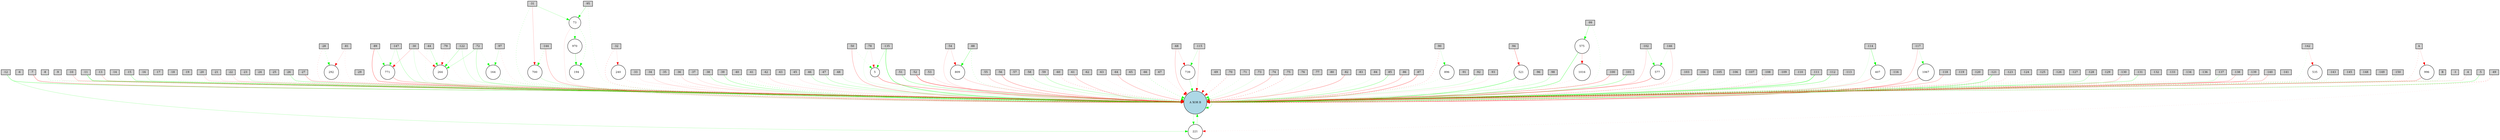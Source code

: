 digraph {
	node [fontsize=9 height=0.2 shape=circle width=0.2]
	A [fillcolor=lightgray shape=box style=filled]
	B [fillcolor=lightgray shape=box style=filled]
	-3 [fillcolor=lightgray shape=box style=filled]
	-4 [fillcolor=lightgray shape=box style=filled]
	-5 [fillcolor=lightgray shape=box style=filled]
	-6 [fillcolor=lightgray shape=box style=filled]
	-7 [fillcolor=lightgray shape=box style=filled]
	-8 [fillcolor=lightgray shape=box style=filled]
	-9 [fillcolor=lightgray shape=box style=filled]
	-10 [fillcolor=lightgray shape=box style=filled]
	-11 [fillcolor=lightgray shape=box style=filled]
	-12 [fillcolor=lightgray shape=box style=filled]
	-13 [fillcolor=lightgray shape=box style=filled]
	-14 [fillcolor=lightgray shape=box style=filled]
	-15 [fillcolor=lightgray shape=box style=filled]
	-16 [fillcolor=lightgray shape=box style=filled]
	-17 [fillcolor=lightgray shape=box style=filled]
	-18 [fillcolor=lightgray shape=box style=filled]
	-19 [fillcolor=lightgray shape=box style=filled]
	-20 [fillcolor=lightgray shape=box style=filled]
	-21 [fillcolor=lightgray shape=box style=filled]
	-22 [fillcolor=lightgray shape=box style=filled]
	-23 [fillcolor=lightgray shape=box style=filled]
	-24 [fillcolor=lightgray shape=box style=filled]
	-25 [fillcolor=lightgray shape=box style=filled]
	-26 [fillcolor=lightgray shape=box style=filled]
	-27 [fillcolor=lightgray shape=box style=filled]
	-28 [fillcolor=lightgray shape=box style=filled]
	-29 [fillcolor=lightgray shape=box style=filled]
	-30 [fillcolor=lightgray shape=box style=filled]
	-31 [fillcolor=lightgray shape=box style=filled]
	-32 [fillcolor=lightgray shape=box style=filled]
	-33 [fillcolor=lightgray shape=box style=filled]
	-34 [fillcolor=lightgray shape=box style=filled]
	-35 [fillcolor=lightgray shape=box style=filled]
	-36 [fillcolor=lightgray shape=box style=filled]
	-37 [fillcolor=lightgray shape=box style=filled]
	-38 [fillcolor=lightgray shape=box style=filled]
	-39 [fillcolor=lightgray shape=box style=filled]
	-40 [fillcolor=lightgray shape=box style=filled]
	-41 [fillcolor=lightgray shape=box style=filled]
	-42 [fillcolor=lightgray shape=box style=filled]
	-43 [fillcolor=lightgray shape=box style=filled]
	-44 [fillcolor=lightgray shape=box style=filled]
	-45 [fillcolor=lightgray shape=box style=filled]
	-46 [fillcolor=lightgray shape=box style=filled]
	-47 [fillcolor=lightgray shape=box style=filled]
	-48 [fillcolor=lightgray shape=box style=filled]
	-49 [fillcolor=lightgray shape=box style=filled]
	-50 [fillcolor=lightgray shape=box style=filled]
	-51 [fillcolor=lightgray shape=box style=filled]
	-52 [fillcolor=lightgray shape=box style=filled]
	-53 [fillcolor=lightgray shape=box style=filled]
	-54 [fillcolor=lightgray shape=box style=filled]
	-55 [fillcolor=lightgray shape=box style=filled]
	-56 [fillcolor=lightgray shape=box style=filled]
	-57 [fillcolor=lightgray shape=box style=filled]
	-58 [fillcolor=lightgray shape=box style=filled]
	-59 [fillcolor=lightgray shape=box style=filled]
	-60 [fillcolor=lightgray shape=box style=filled]
	-61 [fillcolor=lightgray shape=box style=filled]
	-62 [fillcolor=lightgray shape=box style=filled]
	-63 [fillcolor=lightgray shape=box style=filled]
	-64 [fillcolor=lightgray shape=box style=filled]
	-65 [fillcolor=lightgray shape=box style=filled]
	-66 [fillcolor=lightgray shape=box style=filled]
	-67 [fillcolor=lightgray shape=box style=filled]
	-68 [fillcolor=lightgray shape=box style=filled]
	-69 [fillcolor=lightgray shape=box style=filled]
	-70 [fillcolor=lightgray shape=box style=filled]
	-71 [fillcolor=lightgray shape=box style=filled]
	-72 [fillcolor=lightgray shape=box style=filled]
	-73 [fillcolor=lightgray shape=box style=filled]
	-74 [fillcolor=lightgray shape=box style=filled]
	-75 [fillcolor=lightgray shape=box style=filled]
	-76 [fillcolor=lightgray shape=box style=filled]
	-77 [fillcolor=lightgray shape=box style=filled]
	-78 [fillcolor=lightgray shape=box style=filled]
	-79 [fillcolor=lightgray shape=box style=filled]
	-80 [fillcolor=lightgray shape=box style=filled]
	-81 [fillcolor=lightgray shape=box style=filled]
	-82 [fillcolor=lightgray shape=box style=filled]
	-83 [fillcolor=lightgray shape=box style=filled]
	-84 [fillcolor=lightgray shape=box style=filled]
	-85 [fillcolor=lightgray shape=box style=filled]
	-86 [fillcolor=lightgray shape=box style=filled]
	-87 [fillcolor=lightgray shape=box style=filled]
	-88 [fillcolor=lightgray shape=box style=filled]
	-89 [fillcolor=lightgray shape=box style=filled]
	-90 [fillcolor=lightgray shape=box style=filled]
	-91 [fillcolor=lightgray shape=box style=filled]
	-92 [fillcolor=lightgray shape=box style=filled]
	-93 [fillcolor=lightgray shape=box style=filled]
	-94 [fillcolor=lightgray shape=box style=filled]
	-95 [fillcolor=lightgray shape=box style=filled]
	-96 [fillcolor=lightgray shape=box style=filled]
	-97 [fillcolor=lightgray shape=box style=filled]
	-98 [fillcolor=lightgray shape=box style=filled]
	-99 [fillcolor=lightgray shape=box style=filled]
	-100 [fillcolor=lightgray shape=box style=filled]
	-101 [fillcolor=lightgray shape=box style=filled]
	-102 [fillcolor=lightgray shape=box style=filled]
	-103 [fillcolor=lightgray shape=box style=filled]
	-104 [fillcolor=lightgray shape=box style=filled]
	-105 [fillcolor=lightgray shape=box style=filled]
	-106 [fillcolor=lightgray shape=box style=filled]
	-107 [fillcolor=lightgray shape=box style=filled]
	-108 [fillcolor=lightgray shape=box style=filled]
	-109 [fillcolor=lightgray shape=box style=filled]
	-110 [fillcolor=lightgray shape=box style=filled]
	-111 [fillcolor=lightgray shape=box style=filled]
	-112 [fillcolor=lightgray shape=box style=filled]
	-113 [fillcolor=lightgray shape=box style=filled]
	-114 [fillcolor=lightgray shape=box style=filled]
	-115 [fillcolor=lightgray shape=box style=filled]
	-116 [fillcolor=lightgray shape=box style=filled]
	-117 [fillcolor=lightgray shape=box style=filled]
	-118 [fillcolor=lightgray shape=box style=filled]
	-119 [fillcolor=lightgray shape=box style=filled]
	-120 [fillcolor=lightgray shape=box style=filled]
	-121 [fillcolor=lightgray shape=box style=filled]
	-122 [fillcolor=lightgray shape=box style=filled]
	-123 [fillcolor=lightgray shape=box style=filled]
	-124 [fillcolor=lightgray shape=box style=filled]
	-125 [fillcolor=lightgray shape=box style=filled]
	-126 [fillcolor=lightgray shape=box style=filled]
	-127 [fillcolor=lightgray shape=box style=filled]
	-128 [fillcolor=lightgray shape=box style=filled]
	-129 [fillcolor=lightgray shape=box style=filled]
	-130 [fillcolor=lightgray shape=box style=filled]
	-131 [fillcolor=lightgray shape=box style=filled]
	-132 [fillcolor=lightgray shape=box style=filled]
	-133 [fillcolor=lightgray shape=box style=filled]
	-134 [fillcolor=lightgray shape=box style=filled]
	-135 [fillcolor=lightgray shape=box style=filled]
	-136 [fillcolor=lightgray shape=box style=filled]
	-137 [fillcolor=lightgray shape=box style=filled]
	-138 [fillcolor=lightgray shape=box style=filled]
	-139 [fillcolor=lightgray shape=box style=filled]
	-140 [fillcolor=lightgray shape=box style=filled]
	-141 [fillcolor=lightgray shape=box style=filled]
	-142 [fillcolor=lightgray shape=box style=filled]
	-143 [fillcolor=lightgray shape=box style=filled]
	-144 [fillcolor=lightgray shape=box style=filled]
	-145 [fillcolor=lightgray shape=box style=filled]
	-146 [fillcolor=lightgray shape=box style=filled]
	-147 [fillcolor=lightgray shape=box style=filled]
	-148 [fillcolor=lightgray shape=box style=filled]
	-149 [fillcolor=lightgray shape=box style=filled]
	-150 [fillcolor=lightgray shape=box style=filled]
	"A XOR B" [fillcolor=lightblue style=filled]
	896 [fillcolor=white style=filled]
	771 [fillcolor=white style=filled]
	5 [fillcolor=white style=filled]
	264 [fillcolor=white style=filled]
	521 [fillcolor=white style=filled]
	535 [fillcolor=white style=filled]
	407 [fillcolor=white style=filled]
	292 [fillcolor=white style=filled]
	164 [fillcolor=white style=filled]
	809 [fillcolor=white style=filled]
	1067 [fillcolor=white style=filled]
	700 [fillcolor=white style=filled]
	575 [fillcolor=white style=filled]
	577 [fillcolor=white style=filled]
	194 [fillcolor=white style=filled]
	73 [fillcolor=white style=filled]
	970 [fillcolor=white style=filled]
	221 [fillcolor=white style=filled]
	739 [fillcolor=white style=filled]
	996 [fillcolor=white style=filled]
	240 [fillcolor=white style=filled]
	1016 [fillcolor=white style=filled]
	-142 -> 535 [color=red penwidth=0.1814733339898067 style=solid]
	-23 -> "A XOR B" [color=green penwidth=0.27380115864005095 style=solid]
	A -> "A XOR B" [color=red penwidth=0.3781621797089022 style=dotted]
	-147 -> 771 [color=green penwidth=0.19573995736959432 style=solid]
	771 -> "A XOR B" [color=red penwidth=0.4763955856192412 style=solid]
	264 -> "A XOR B" [color=green penwidth=0.1601529478094567 style=solid]
	-114 -> "A XOR B" [color=green penwidth=0.15679040549918521 style=solid]
	-109 -> "A XOR B" [color=green penwidth=0.1805869637537464 style=dotted]
	-104 -> "A XOR B" [color=green penwidth=0.22480973666125348 style=solid]
	-83 -> "A XOR B" [color=red penwidth=0.13479040064194256 style=dotted]
	B -> "A XOR B" [color=green penwidth=0.5167930055838267 style=dotted]
	-78 -> "A XOR B" [color=green penwidth=0.13179469353348758 style=solid]
	521 -> "A XOR B" [color=green penwidth=0.7649617553562208 style=solid]
	-57 -> "A XOR B" [color=green penwidth=0.23650054950545285 style=dotted]
	-117 -> 1067 [color=green penwidth=0.18648374449958274 style=solid]
	-139 -> "A XOR B" [color=red penwidth=0.4181321948892224 style=solid]
	-52 -> "A XOR B" [color=red penwidth=0.879435946686305 style=solid]
	-97 -> 164 [color=green penwidth=0.22614359012196647 style=solid]
	-134 -> "A XOR B" [color=red penwidth=0.34176121166246026 style=dotted]
	-47 -> "A XOR B" [color=green penwidth=0.39089777213615395 style=solid]
	-28 -> 292 [color=green penwidth=0.46194743428062746 style=dotted]
	-26 -> "A XOR B" [color=green penwidth=0.48441582393852856 style=solid]
	-21 -> "A XOR B" [color=red penwidth=0.13785814706194532 style=solid]
	-16 -> "A XOR B" [color=green penwidth=0.22672367014653522 style=solid]
	-30 -> 771 [color=red penwidth=0.3175260024928948 style=solid]
	-31 -> 700 [color=red penwidth=0.29603506383571637 style=solid]
	292 -> "A XOR B" [color=red penwidth=0.13599045154820172 style=dotted]
	809 -> "A XOR B" [color=red penwidth=0.28238006078711375 style=solid]
	-128 -> "A XOR B" [color=green penwidth=0.3852337348171292 style=solid]
	-107 -> "A XOR B" [color=green penwidth=0.21417075614148184 style=dotted]
	-102 -> "A XOR B" [color=red penwidth=0.27438543861959264 style=solid]
	-78 -> 5 [color=red penwidth=0.1334034365899676 style=solid]
	-81 -> "A XOR B" [color=red penwidth=0.2137355866223839 style=dotted]
	-68 -> 739 [color=red penwidth=0.1710779524884865 style=solid]
	-76 -> "A XOR B" [color=green penwidth=0.1374986269633896 style=dotted]
	-71 -> "A XOR B" [color=green penwidth=0.3596705910231245 style=dotted]
	-137 -> "A XOR B" [color=green penwidth=0.323631579296637 style=solid]
	-50 -> "A XOR B" [color=red penwidth=0.46434279756390917 style=solid]
	-132 -> "A XOR B" [color=green penwidth=0.20088267134823048 style=dotted]
	-45 -> "A XOR B" [color=red penwidth=0.13547066109920597 style=solid]
	-40 -> "A XOR B" [color=green penwidth=0.7525064544871919 style=dotted]
	575 -> "A XOR B" [color=green penwidth=0.6771877154866516 style=solid]
	-19 -> "A XOR B" [color=green penwidth=0.13599646181941694 style=dotted]
	-14 -> "A XOR B" [color=green penwidth=0.14005433402735867 style=solid]
	73 -> "A XOR B" [color=red penwidth=0.15427788849270663 style=solid]
	-50 -> 5 [color=green penwidth=0.30222853572092223 style=dotted]
	-126 -> "A XOR B" [color=green penwidth=0.3037221675639067 style=dotted]
	-105 -> "A XOR B" [color=red penwidth=0.14165632356364055 style=dotted]
	-31 -> 73 [color=green penwidth=0.3134397257810682 style=solid]
	-100 -> "A XOR B" [color=red penwidth=0.5670464678146061 style=solid]
	-81 -> 292 [color=red penwidth=0.17451840843452626 style=solid]
	-95 -> "A XOR B" [color=green penwidth=0.2764590712008004 style=dotted]
	-74 -> "A XOR B" [color=red penwidth=0.41896830263196105 style=solid]
	-69 -> "A XOR B" [color=red penwidth=0.24196285445552188 style=dotted]
	-64 -> "A XOR B" [color=red penwidth=0.44821897486966955 style=solid]
	-130 -> "A XOR B" [color=red penwidth=0.33605978978217915 style=solid]
	-43 -> "A XOR B" [color=green penwidth=0.21906397533668764 style=dotted]
	-115 -> 739 [color=green penwidth=0.24624546033181827 style=solid]
	-38 -> "A XOR B" [color=green penwidth=0.379895177428597 style=solid]
	-99 -> 575 [color=green penwidth=0.5277460056010466 style=solid]
	-17 -> "A XOR B" [color=green penwidth=0.20801022687870774 style=dotted]
	-12 -> "A XOR B" [color=green penwidth=0.6549779213966708 style=solid]
	-7 -> "A XOR B" [color=red penwidth=0.6085577222142226 style=solid]
	700 -> "A XOR B" [color=green penwidth=0.27928454977537276 style=solid]
	-124 -> "A XOR B" [color=green penwidth=0.29907197143366016 style=dotted]
	-89 -> 771 [color=green penwidth=0.15980284837121853 style=solid]
	-119 -> "A XOR B" [color=green penwidth=0.1424617782648783 style=dotted]
	-98 -> "A XOR B" [color=green penwidth=0.3592954102945769 style=solid]
	-93 -> "A XOR B" [color=red penwidth=0.12483087987448954 style=solid]
	-88 -> "A XOR B" [color=green penwidth=0.46755973653301264 style=dotted]
	-67 -> "A XOR B" [color=red penwidth=0.2796826758427163 style=dotted]
	-149 -> "A XOR B" [color=green penwidth=0.17381138260837906 style=dotted]
	-62 -> "A XOR B" [color=green penwidth=0.16520293636091726 style=dotted]
	-144 -> "A XOR B" [color=red penwidth=0.43798353654794453 style=solid]
	-41 -> "A XOR B" [color=red penwidth=0.30030295228768045 style=dotted]
	-54 -> 809 [color=red penwidth=0.22155267687176922 style=solid]
	-36 -> "A XOR B" [color=red penwidth=0.23952703490594562 style=solid]
	407 -> "A XOR B" [color=red penwidth=0.3562038583602427 style=solid]
	-31 -> "A XOR B" [color=green penwidth=0.44537631722328963 style=dotted]
	-10 -> "A XOR B" [color=red penwidth=0.3456455157802649 style=solid]
	164 -> "A XOR B" [color=green penwidth=0.4985779819860022 style=dotted]
	-5 -> "A XOR B" [color=green penwidth=0.5368029306932027 style=solid]
	-122 -> "A XOR B" [color=green penwidth=0.24878433798077645 style=solid]
	221 -> "A XOR B" [color=green penwidth=0.3432622196268109 style=solid]
	-117 -> "A XOR B" [color=red penwidth=0.32585657559160164 style=solid]
	-112 -> "A XOR B" [color=green penwidth=0.6416769459881267 style=solid]
	575 -> 1016 [color=red penwidth=0.3332416197408745 style=solid]
	-91 -> "A XOR B" [color=green penwidth=0.11880856752722632 style=dotted]
	-28 -> "A XOR B" [color=red penwidth=0.32268427302265845 style=dotted]
	A -> 996 [color=red penwidth=0.21171818897050232 style=solid]
	-65 -> "A XOR B" [color=green penwidth=0.1919362320039271 style=dotted]
	-147 -> "A XOR B" [color=green penwidth=0.3879307998519591 style=solid]
	-60 -> "A XOR B" [color=red penwidth=0.5669781827282063 style=dotted]
	-142 -> "A XOR B" [color=green penwidth=0.27752040101867714 style=dotted]
	-55 -> "A XOR B" [color=red penwidth=0.29773408498399934 style=solid]
	1016 -> "A XOR B" [color=red penwidth=0.267527345215014 style=dotted]
	-34 -> "A XOR B" [color=red penwidth=0.22714148349672378 style=solid]
	-29 -> "A XOR B" [color=red penwidth=0.2457652528866272 style=dotted]
	-135 -> 5 [color=green penwidth=0.30011010076390043 style=solid]
	-24 -> "A XOR B" [color=red penwidth=0.2513638946802812 style=dotted]
	-3 -> "A XOR B" [color=green penwidth=0.359668866022009 style=dotted]
	"A XOR B" -> 221 [color=green penwidth=0.2842087883728558 style=solid]
	-115 -> "A XOR B" [color=red penwidth=0.245088586810836 style=solid]
	-110 -> "A XOR B" [color=red penwidth=0.13344489891517058 style=solid]
	-89 -> "A XOR B" [color=red penwidth=0.6484343361742919 style=solid]
	-84 -> "A XOR B" [color=green penwidth=0.1328265594870065 style=solid]
	-79 -> "A XOR B" [color=red penwidth=0.13408293573951527 style=dotted]
	-145 -> "A XOR B" [color=red penwidth=0.17867575795038623 style=dotted]
	-58 -> "A XOR B" [color=green penwidth=0.26921031067826506 style=solid]
	-140 -> "A XOR B" [color=red penwidth=0.41911314213893736 style=solid]
	-53 -> "A XOR B" [color=red penwidth=0.1898108422560436 style=solid]
	-135 -> "A XOR B" [color=green penwidth=0.8455791662088528 style=solid]
	-48 -> "A XOR B" [color=green penwidth=0.18730709133812987 style=solid]
	-27 -> "A XOR B" [color=red penwidth=0.4470771973339833 style=solid]
	-86 -> "A XOR B" [color=red penwidth=0.4257119292223759 style=solid]
	-22 -> "A XOR B" [color=red penwidth=0.21564388613247065 style=solid]
	577 -> "A XOR B" [color=red penwidth=0.6296067630139769 style=solid]
	-12 -> 221 [color=green penwidth=0.32349047498796335 style=solid]
	-79 -> 264 [color=red penwidth=0.18835972808921514 style=dotted]
	-72 -> 264 [color=green penwidth=0.3279094814441351 style=solid]
	-113 -> "A XOR B" [color=red penwidth=0.24259362950994856 style=dotted]
	-108 -> "A XOR B" [color=red penwidth=0.6055006948879634 style=dotted]
	-103 -> "A XOR B" [color=red penwidth=0.4923264684135955 style=dotted]
	240 -> "A XOR B" [color=red penwidth=0.2215638258414609 style=dotted]
	-82 -> "A XOR B" [color=red penwidth=0.5340758266164889 style=solid]
	5 -> "A XOR B" [color=red penwidth=0.6537167930587171 style=solid]
	-77 -> "A XOR B" [color=green penwidth=0.16140394080512183 style=solid]
	-72 -> "A XOR B" [color=green penwidth=0.4191449469826479 style=solid]
	-114 -> 407 [color=green penwidth=0.593315093565201 style=solid]
	-138 -> "A XOR B" [color=red penwidth=0.39093614590349635 style=solid]
	-51 -> "A XOR B" [color=green penwidth=0.5117500439137823 style=solid]
	-133 -> "A XOR B" [color=red penwidth=0.15465307087579483 style=dotted]
	-46 -> "A XOR B" [color=green penwidth=0.3408089408843863 style=solid]
	-25 -> "A XOR B" [color=green penwidth=0.26935329273969394 style=dotted]
	-94 -> 521 [color=red penwidth=0.5515160170848179 style=solid]
	-20 -> "A XOR B" [color=red penwidth=0.22377635421667758 style=solid]
	-15 -> "A XOR B" [color=green penwidth=0.5188642160106568 style=solid]
	73 -> 970 [color=green penwidth=0.19269592041304 style=solid]
	-146 -> 577 [color=green penwidth=0.12709373683555975 style=solid]
	-32 -> 240 [color=red penwidth=0.1425971698313534 style=solid]
	-44 -> 264 [color=green penwidth=0.3261412084784022 style=solid]
	-127 -> "A XOR B" [color=green penwidth=0.10414678053502947 style=solid]
	-144 -> 700 [color=green penwidth=0.5405249960906838 style=dotted]
	-106 -> "A XOR B" [color=green penwidth=0.3129544617791672 style=dotted]
	-122 -> 264 [color=green penwidth=0.41399217421059986 style=solid]
	-101 -> "A XOR B" [color=green penwidth=0.54374140716668 style=solid]
	-96 -> "A XOR B" [color=red penwidth=0.1861249090839291 style=dotted]
	-75 -> "A XOR B" [color=red penwidth=0.7699847088643167 style=dotted]
	73 -> 194 [color=green penwidth=0.5684885387721652 style=dotted]
	-70 -> "A XOR B" [color=red penwidth=0.7030044324875399 style=dotted]
	-49 -> "A XOR B" [color=red penwidth=0.6136522206586338 style=dotted]
	-90 -> 896 [color=green penwidth=0.20614632731916033 style=solid]
	-131 -> "A XOR B" [color=green penwidth=0.4970335583455493 style=solid]
	-44 -> "A XOR B" [color=green penwidth=0.18253323373477182 style=dotted]
	1067 -> "A XOR B" [color=red penwidth=0.541991476287438 style=solid]
	-39 -> "A XOR B" [color=green penwidth=0.4995148843494206 style=solid]
	-18 -> "A XOR B" [color=red penwidth=0.2752361676648037 style=dotted]
	-13 -> "A XOR B" [color=red penwidth=0.34443908094782105 style=solid]
	-49 -> 221 [color=red penwidth=0.14418163830744873 style=dotted]
	-8 -> "A XOR B" [color=green penwidth=0.6061678023035245 style=dotted]
	970 -> 194 [color=green penwidth=0.4308646556764719 style=solid]
	-125 -> "A XOR B" [color=red penwidth=0.3660274591112871 style=dotted]
	-120 -> "A XOR B" [color=red penwidth=0.17273793569512036 style=solid]
	-99 -> "A XOR B" [color=green penwidth=0.3052166786632947 style=dotted]
	-88 -> 809 [color=green penwidth=0.5166280485322423 style=solid]
	-94 -> "A XOR B" [color=green penwidth=0.15534587280135947 style=dotted]
	896 -> "A XOR B" [color=green penwidth=0.3389429031448905 style=dotted]
	-73 -> "A XOR B" [color=green penwidth=0.17957436184680658 style=solid]
	-68 -> "A XOR B" [color=red penwidth=0.3666567090593452 style=solid]
	-150 -> "A XOR B" [color=green penwidth=0.21350666675836227 style=solid]
	-63 -> "A XOR B" [color=red penwidth=0.1925657142278432 style=dotted]
	-129 -> "A XOR B" [color=red penwidth=0.20879889038179028 style=dotted]
	-42 -> "A XOR B" [color=red penwidth=0.19868235402568035 style=solid]
	-37 -> "A XOR B" [color=red penwidth=0.1899736568010035 style=solid]
	-32 -> "A XOR B" [color=red penwidth=0.5088718918104743 style=dotted]
	-11 -> "A XOR B" [color=green penwidth=0.8408652828307178 style=solid]
	-6 -> "A XOR B" [color=green penwidth=0.15008352680904685 style=dotted]
	194 -> "A XOR B" [color=green penwidth=0.1067317689290597 style=dotted]
	-95 -> 73 [color=green penwidth=0.4448229885462345 style=solid]
	-123 -> "A XOR B" [color=red penwidth=0.5403606328737263 style=dotted]
	-118 -> "A XOR B" [color=red penwidth=0.4140672777069456 style=solid]
	-97 -> "A XOR B" [color=red penwidth=0.25618903443824664 style=dotted]
	-92 -> "A XOR B" [color=green penwidth=0.28852680177590107 style=solid]
	-87 -> "A XOR B" [color=red penwidth=0.6354406425088713 style=solid]
	"A XOR B" -> "A XOR B" [color=green penwidth=0.434478362819846 style=solid]
	-66 -> "A XOR B" [color=green penwidth=0.6432577266964489 style=dotted]
	-148 -> "A XOR B" [color=green penwidth=0.22538445602742196 style=dotted]
	-61 -> "A XOR B" [color=red penwidth=0.36580093828869453 style=solid]
	-143 -> "A XOR B" [color=green penwidth=0.4330535654096507 style=dotted]
	-56 -> "A XOR B" [color=red penwidth=0.5412017004574581 style=solid]
	-35 -> "A XOR B" [color=red penwidth=0.2922066822827091 style=dotted]
	-72 -> 164 [color=green penwidth=0.2009008486261631 style=dotted]
	-30 -> "A XOR B" [color=green penwidth=0.218100317634566 style=solid]
	-9 -> "A XOR B" [color=red penwidth=0.4078730177377572 style=dotted]
	-4 -> "A XOR B" [color=red penwidth=0.19037251130550933 style=solid]
	-136 -> "A XOR B" [color=green penwidth=0.10470888531508078 style=dotted]
	-121 -> "A XOR B" [color=green penwidth=0.7117520132242362 style=solid]
	-116 -> "A XOR B" [color=green penwidth=0.11240166323513778 style=solid]
	739 -> "A XOR B" [color=green penwidth=0.30859106005733317 style=solid]
	-30 -> 264 [color=red penwidth=0.168434171070585 style=solid]
	-111 -> "A XOR B" [color=green penwidth=0.9320291910599062 style=solid]
	-90 -> "A XOR B" [color=red penwidth=0.4780494875919674 style=dotted]
	-85 -> "A XOR B" [color=green penwidth=0.5695061651673129 style=solid]
	-80 -> "A XOR B" [color=red penwidth=0.15656261350093278 style=dotted]
	535 -> "A XOR B" [color=red penwidth=0.3209019766788553 style=dotted]
	-146 -> "A XOR B" [color=red penwidth=0.250284923761809 style=solid]
	-59 -> "A XOR B" [color=green penwidth=0.4276133737120562 style=solid]
	-141 -> "A XOR B" [color=red penwidth=0.1426833781725288 style=dotted]
	-54 -> "A XOR B" [color=red penwidth=0.22856799490198274 style=solid]
	-102 -> 577 [color=green penwidth=0.32536959469778287 style=solid]
	-33 -> "A XOR B" [color=red penwidth=0.11360915220046058 style=solid]
	996 -> "A XOR B" [color=red penwidth=0.47480138160126106 style=solid]
}
